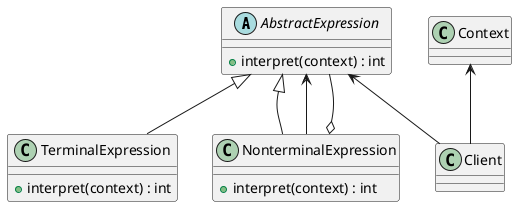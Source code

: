 @startuml
abstract class AbstractExpression{
    + interpret(context) : int
}

class TerminalExpression{
    + interpret(context) : int
}

class NonterminalExpression{
    + interpret(context) : int
}

class Client{}

class Context{}

AbstractExpression <|-- TerminalExpression
AbstractExpression <|-- NonterminalExpression
AbstractExpression <-- NonterminalExpression
NonterminalExpression o-- AbstractExpression
Context <-- Client
AbstractExpression <-- Client
@enduml